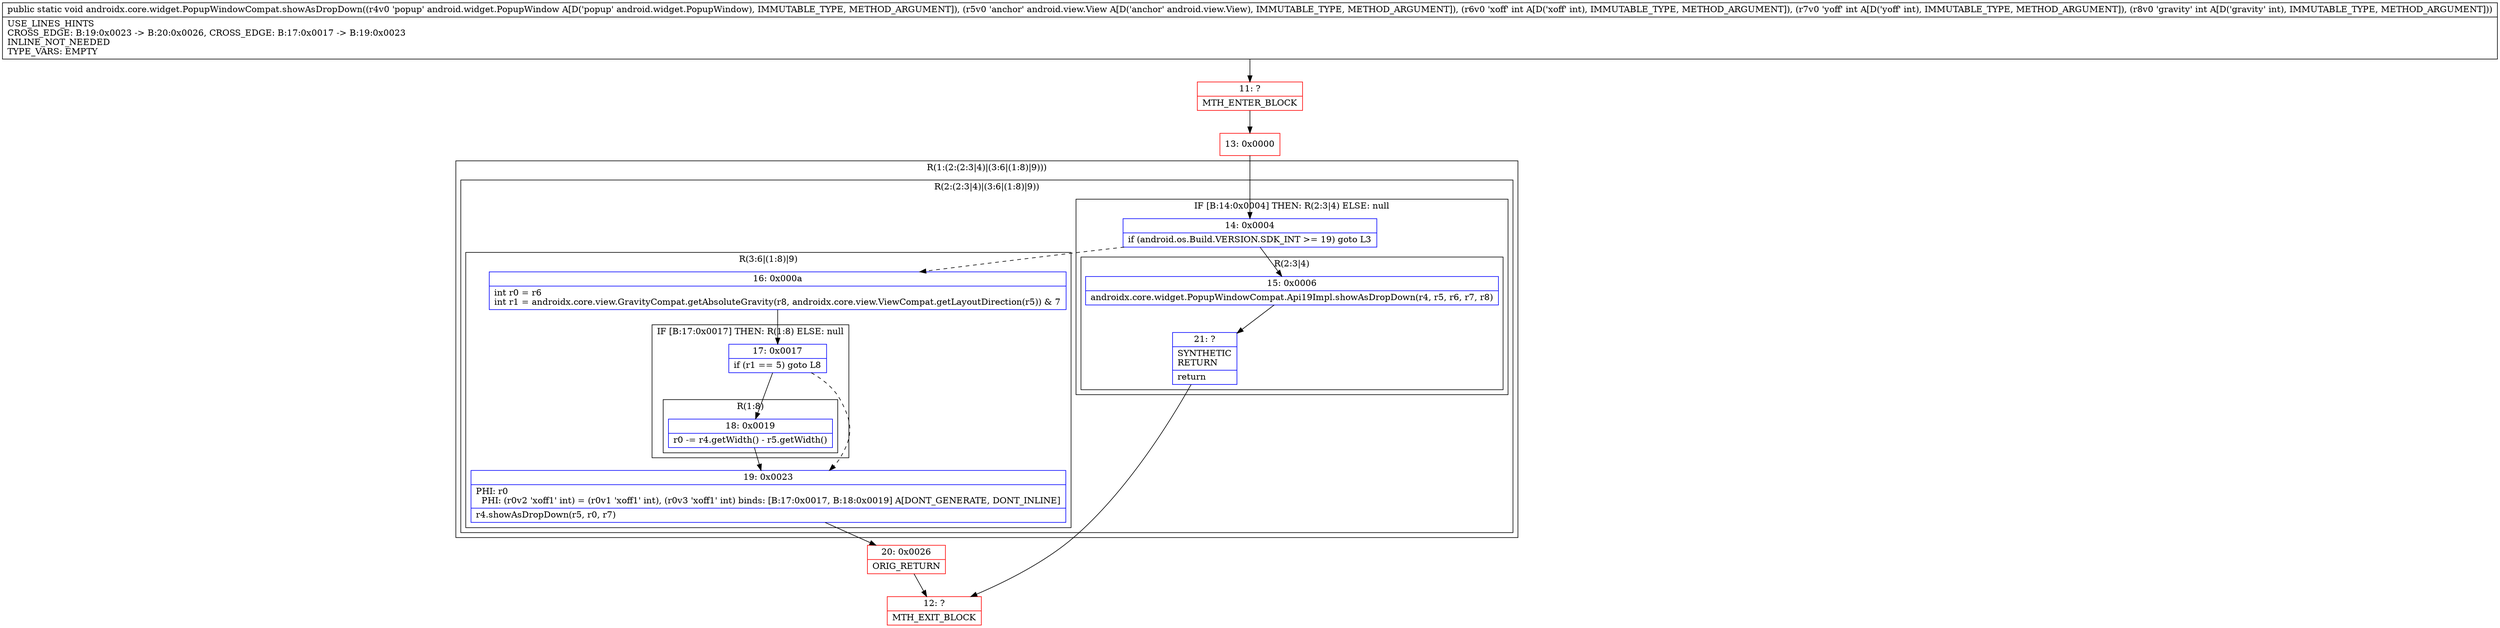 digraph "CFG forandroidx.core.widget.PopupWindowCompat.showAsDropDown(Landroid\/widget\/PopupWindow;Landroid\/view\/View;III)V" {
subgraph cluster_Region_1334250650 {
label = "R(1:(2:(2:3|4)|(3:6|(1:8)|9)))";
node [shape=record,color=blue];
subgraph cluster_Region_494109230 {
label = "R(2:(2:3|4)|(3:6|(1:8)|9))";
node [shape=record,color=blue];
subgraph cluster_IfRegion_1436802931 {
label = "IF [B:14:0x0004] THEN: R(2:3|4) ELSE: null";
node [shape=record,color=blue];
Node_14 [shape=record,label="{14\:\ 0x0004|if (android.os.Build.VERSION.SDK_INT \>= 19) goto L3\l}"];
subgraph cluster_Region_385058198 {
label = "R(2:3|4)";
node [shape=record,color=blue];
Node_15 [shape=record,label="{15\:\ 0x0006|androidx.core.widget.PopupWindowCompat.Api19Impl.showAsDropDown(r4, r5, r6, r7, r8)\l}"];
Node_21 [shape=record,label="{21\:\ ?|SYNTHETIC\lRETURN\l|return\l}"];
}
}
subgraph cluster_Region_1502764681 {
label = "R(3:6|(1:8)|9)";
node [shape=record,color=blue];
Node_16 [shape=record,label="{16\:\ 0x000a|int r0 = r6\lint r1 = androidx.core.view.GravityCompat.getAbsoluteGravity(r8, androidx.core.view.ViewCompat.getLayoutDirection(r5)) & 7\l}"];
subgraph cluster_IfRegion_1681123474 {
label = "IF [B:17:0x0017] THEN: R(1:8) ELSE: null";
node [shape=record,color=blue];
Node_17 [shape=record,label="{17\:\ 0x0017|if (r1 == 5) goto L8\l}"];
subgraph cluster_Region_148402014 {
label = "R(1:8)";
node [shape=record,color=blue];
Node_18 [shape=record,label="{18\:\ 0x0019|r0 \-= r4.getWidth() \- r5.getWidth()\l}"];
}
}
Node_19 [shape=record,label="{19\:\ 0x0023|PHI: r0 \l  PHI: (r0v2 'xoff1' int) = (r0v1 'xoff1' int), (r0v3 'xoff1' int) binds: [B:17:0x0017, B:18:0x0019] A[DONT_GENERATE, DONT_INLINE]\l|r4.showAsDropDown(r5, r0, r7)\l}"];
}
}
}
Node_11 [shape=record,color=red,label="{11\:\ ?|MTH_ENTER_BLOCK\l}"];
Node_13 [shape=record,color=red,label="{13\:\ 0x0000}"];
Node_12 [shape=record,color=red,label="{12\:\ ?|MTH_EXIT_BLOCK\l}"];
Node_20 [shape=record,color=red,label="{20\:\ 0x0026|ORIG_RETURN\l}"];
MethodNode[shape=record,label="{public static void androidx.core.widget.PopupWindowCompat.showAsDropDown((r4v0 'popup' android.widget.PopupWindow A[D('popup' android.widget.PopupWindow), IMMUTABLE_TYPE, METHOD_ARGUMENT]), (r5v0 'anchor' android.view.View A[D('anchor' android.view.View), IMMUTABLE_TYPE, METHOD_ARGUMENT]), (r6v0 'xoff' int A[D('xoff' int), IMMUTABLE_TYPE, METHOD_ARGUMENT]), (r7v0 'yoff' int A[D('yoff' int), IMMUTABLE_TYPE, METHOD_ARGUMENT]), (r8v0 'gravity' int A[D('gravity' int), IMMUTABLE_TYPE, METHOD_ARGUMENT]))  | USE_LINES_HINTS\lCROSS_EDGE: B:19:0x0023 \-\> B:20:0x0026, CROSS_EDGE: B:17:0x0017 \-\> B:19:0x0023\lINLINE_NOT_NEEDED\lTYPE_VARS: EMPTY\l}"];
MethodNode -> Node_11;Node_14 -> Node_15;
Node_14 -> Node_16[style=dashed];
Node_15 -> Node_21;
Node_21 -> Node_12;
Node_16 -> Node_17;
Node_17 -> Node_18;
Node_17 -> Node_19[style=dashed];
Node_18 -> Node_19;
Node_19 -> Node_20;
Node_11 -> Node_13;
Node_13 -> Node_14;
Node_20 -> Node_12;
}

